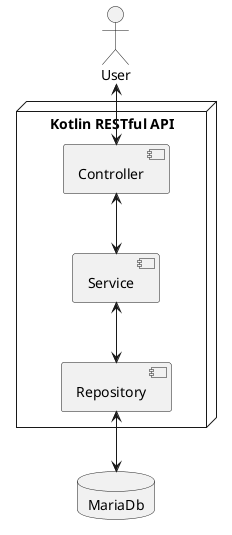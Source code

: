 @startuml

actor "User" as user
node "Kotlin RESTful API" {
    component "Controller" as controller
    component "Service" as service
    component "Repository" as repository
}

database "MariaDb" as database

user <--> controller
controller <--> service
service <--> repository
repository <--> database

@enduml

